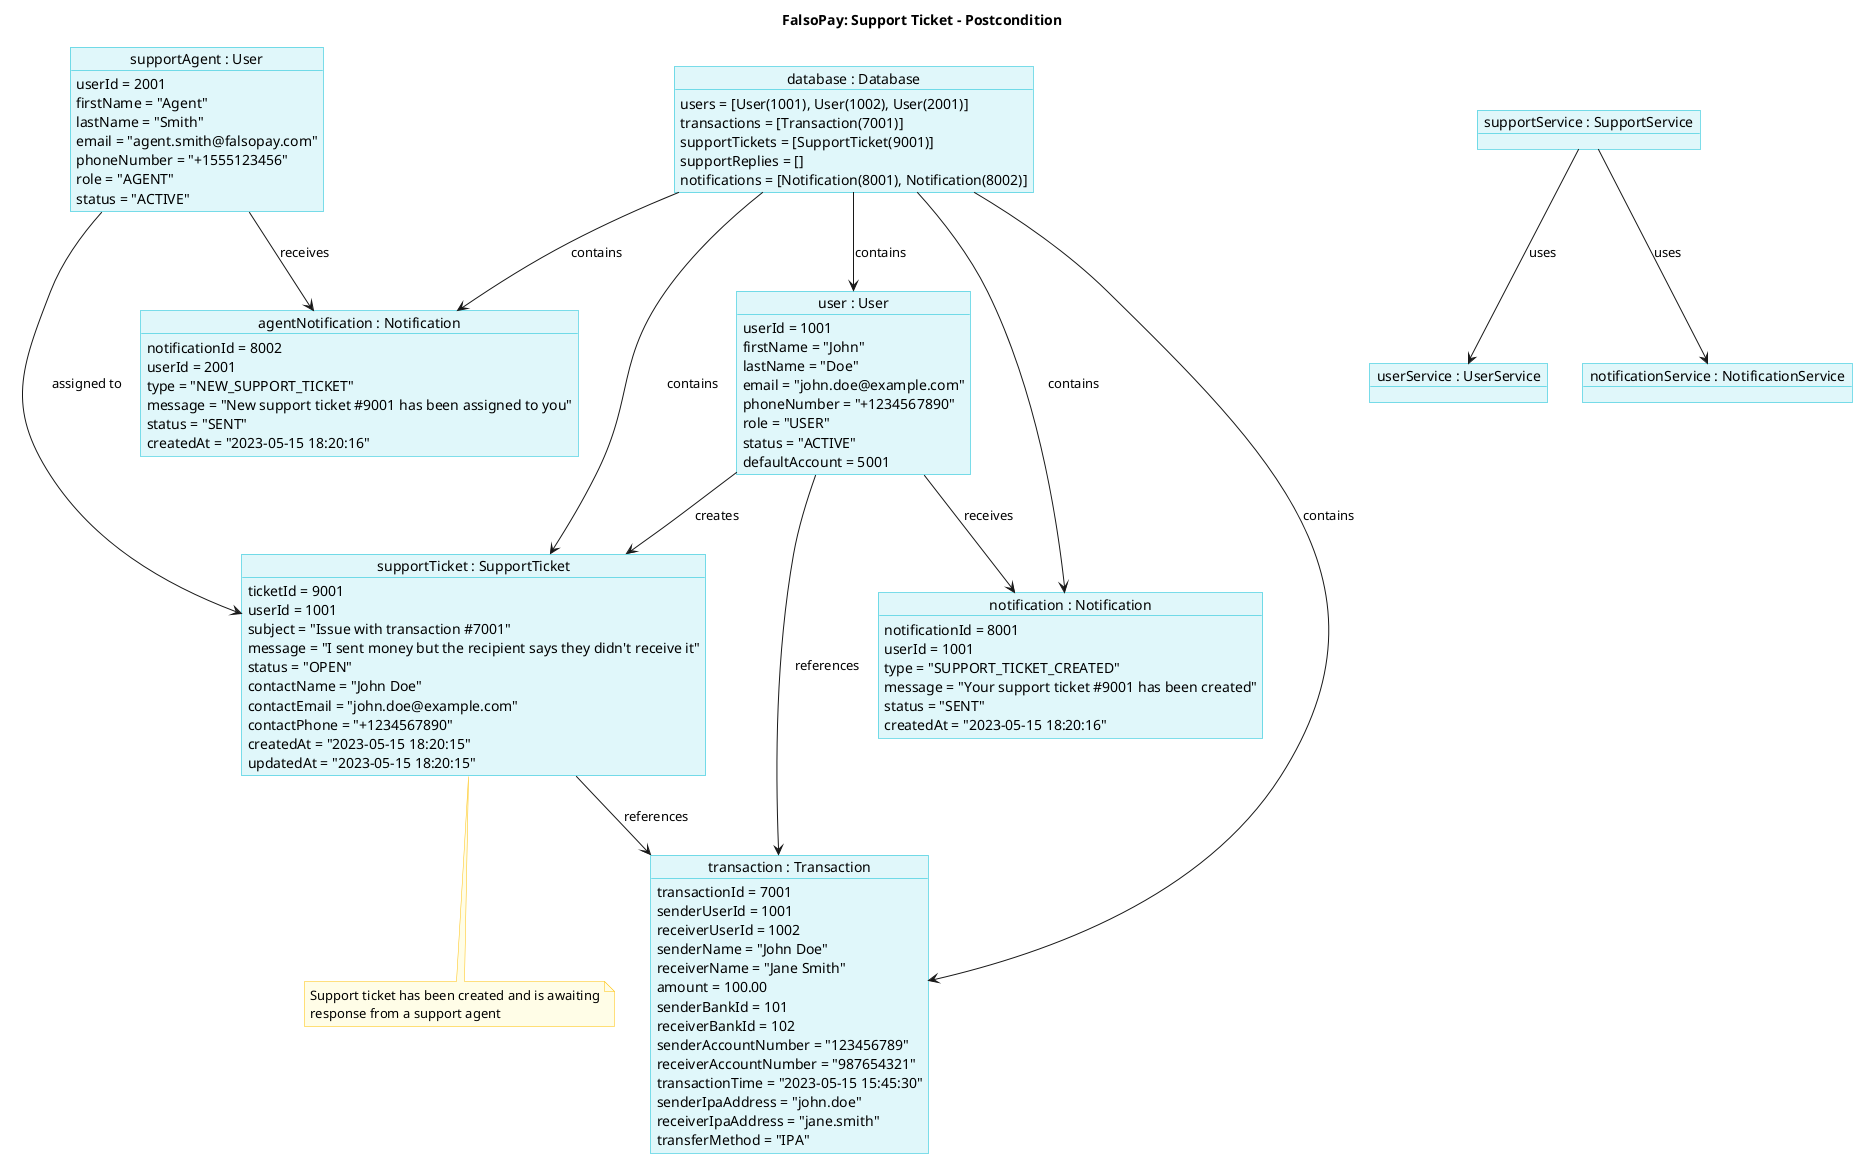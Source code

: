@startuml Support-Ticket-Postcondition

!define OBJECT_STYLE_FILL #E0F7FA
!define OBJECT_STYLE_BORDER #00BCD4
!define OBJECT_STYLE_TEXT #000000

skinparam object {
    backgroundColor OBJECT_STYLE_FILL
    borderColor OBJECT_STYLE_BORDER
    fontColor OBJECT_STYLE_TEXT
}

skinparam note {
    backgroundColor #FFFDE7
    borderColor #FFC107
    fontColor #000000
}

title "FalsoPay: Support Ticket - Postcondition"

object "user : User" as user {
    userId = 1001
    firstName = "John"
    lastName = "Doe"
    email = "john.doe@example.com"
    phoneNumber = "+1234567890"
    role = "USER"
    status = "ACTIVE"
    defaultAccount = 5001
}

object "transaction : Transaction" as transaction {
    transactionId = 7001
    senderUserId = 1001
    receiverUserId = 1002
    senderName = "John Doe"
    receiverName = "Jane Smith"
    amount = 100.00
    senderBankId = 101
    receiverBankId = 102
    senderAccountNumber = "123456789"
    receiverAccountNumber = "987654321"
    transactionTime = "2023-05-15 15:45:30"
    senderIpaAddress = "john.doe"
    receiverIpaAddress = "jane.smith"
    transferMethod = "IPA"
}

object "supportTicket : SupportTicket" as supportTicket {
    ticketId = 9001
    userId = 1001
    subject = "Issue with transaction #7001"
    message = "I sent money but the recipient says they didn't receive it"
    status = "OPEN"
    contactName = "John Doe"
    contactEmail = "john.doe@example.com"
    contactPhone = "+1234567890"
    createdAt = "2023-05-15 18:20:15"
    updatedAt = "2023-05-15 18:20:15"
}

object "supportAgent : User" as supportAgent {
    userId = 2001
    firstName = "Agent"
    lastName = "Smith"
    email = "agent.smith@falsopay.com"
    phoneNumber = "+1555123456"
    role = "AGENT"
    status = "ACTIVE"
}

object "notification : Notification" as notification {
    notificationId = 8001
    userId = 1001
    type = "SUPPORT_TICKET_CREATED"
    message = "Your support ticket #9001 has been created"
    status = "SENT"
    createdAt = "2023-05-15 18:20:16"
}

object "agentNotification : Notification" as agentNotification {
    notificationId = 8002
    userId = 2001
    type = "NEW_SUPPORT_TICKET"
    message = "New support ticket #9001 has been assigned to you"
    status = "SENT"
    createdAt = "2023-05-15 18:20:16"
}

object "supportService : SupportService" as supportService {
}

object "userService : UserService" as userService {
}

object "notificationService : NotificationService" as notificationService {
}

object "database : Database" as database {
    users = [User(1001), User(1002), User(2001)]
    transactions = [Transaction(7001)]
    supportTickets = [SupportTicket(9001)]
    supportReplies = []
    notifications = [Notification(8001), Notification(8002)]
}

note bottom of supportTicket
  Support ticket has been created and is awaiting
  response from a support agent
end note

user --> transaction : references
user --> supportTicket : creates
supportTicket --> transaction : references
supportAgent --> supportTicket : assigned to
user --> notification : receives
supportAgent --> agentNotification : receives
supportService --> userService : uses
supportService --> notificationService : uses
database --> user : contains
database --> transaction : contains
database --> supportTicket : contains
database --> notification : contains
database --> agentNotification : contains

@enduml 